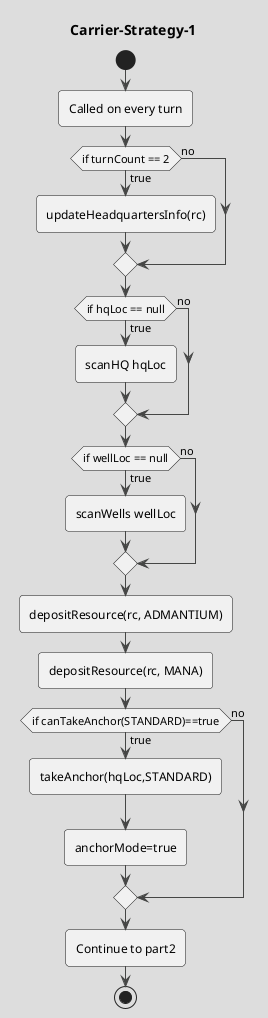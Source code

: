 @startuml Carrier-Strategy-1
!theme toy 
title Carrier-Strategy-1
start

:Called on every turn; 

if (if turnCount == 2) then (true) 
:updateHeadquartersInfo(rc); 
else (no)
endif
if (if hqLoc == null) then (true) 
:scanHQ hqLoc; 
else (no)
endif
if (if wellLoc == null) then (true) 
:scanWells wellLoc; 
else (no)
endif

:depositResource(rc, ADMANTIUM); 

:depositResource(rc, MANA); 

if (if canTakeAnchor(STANDARD)==true) then (true) 
:takeAnchor(hqLoc,STANDARD); 
:anchorMode=true;
else (no)
endif

:Continue to part2; 
stop
@enduml

